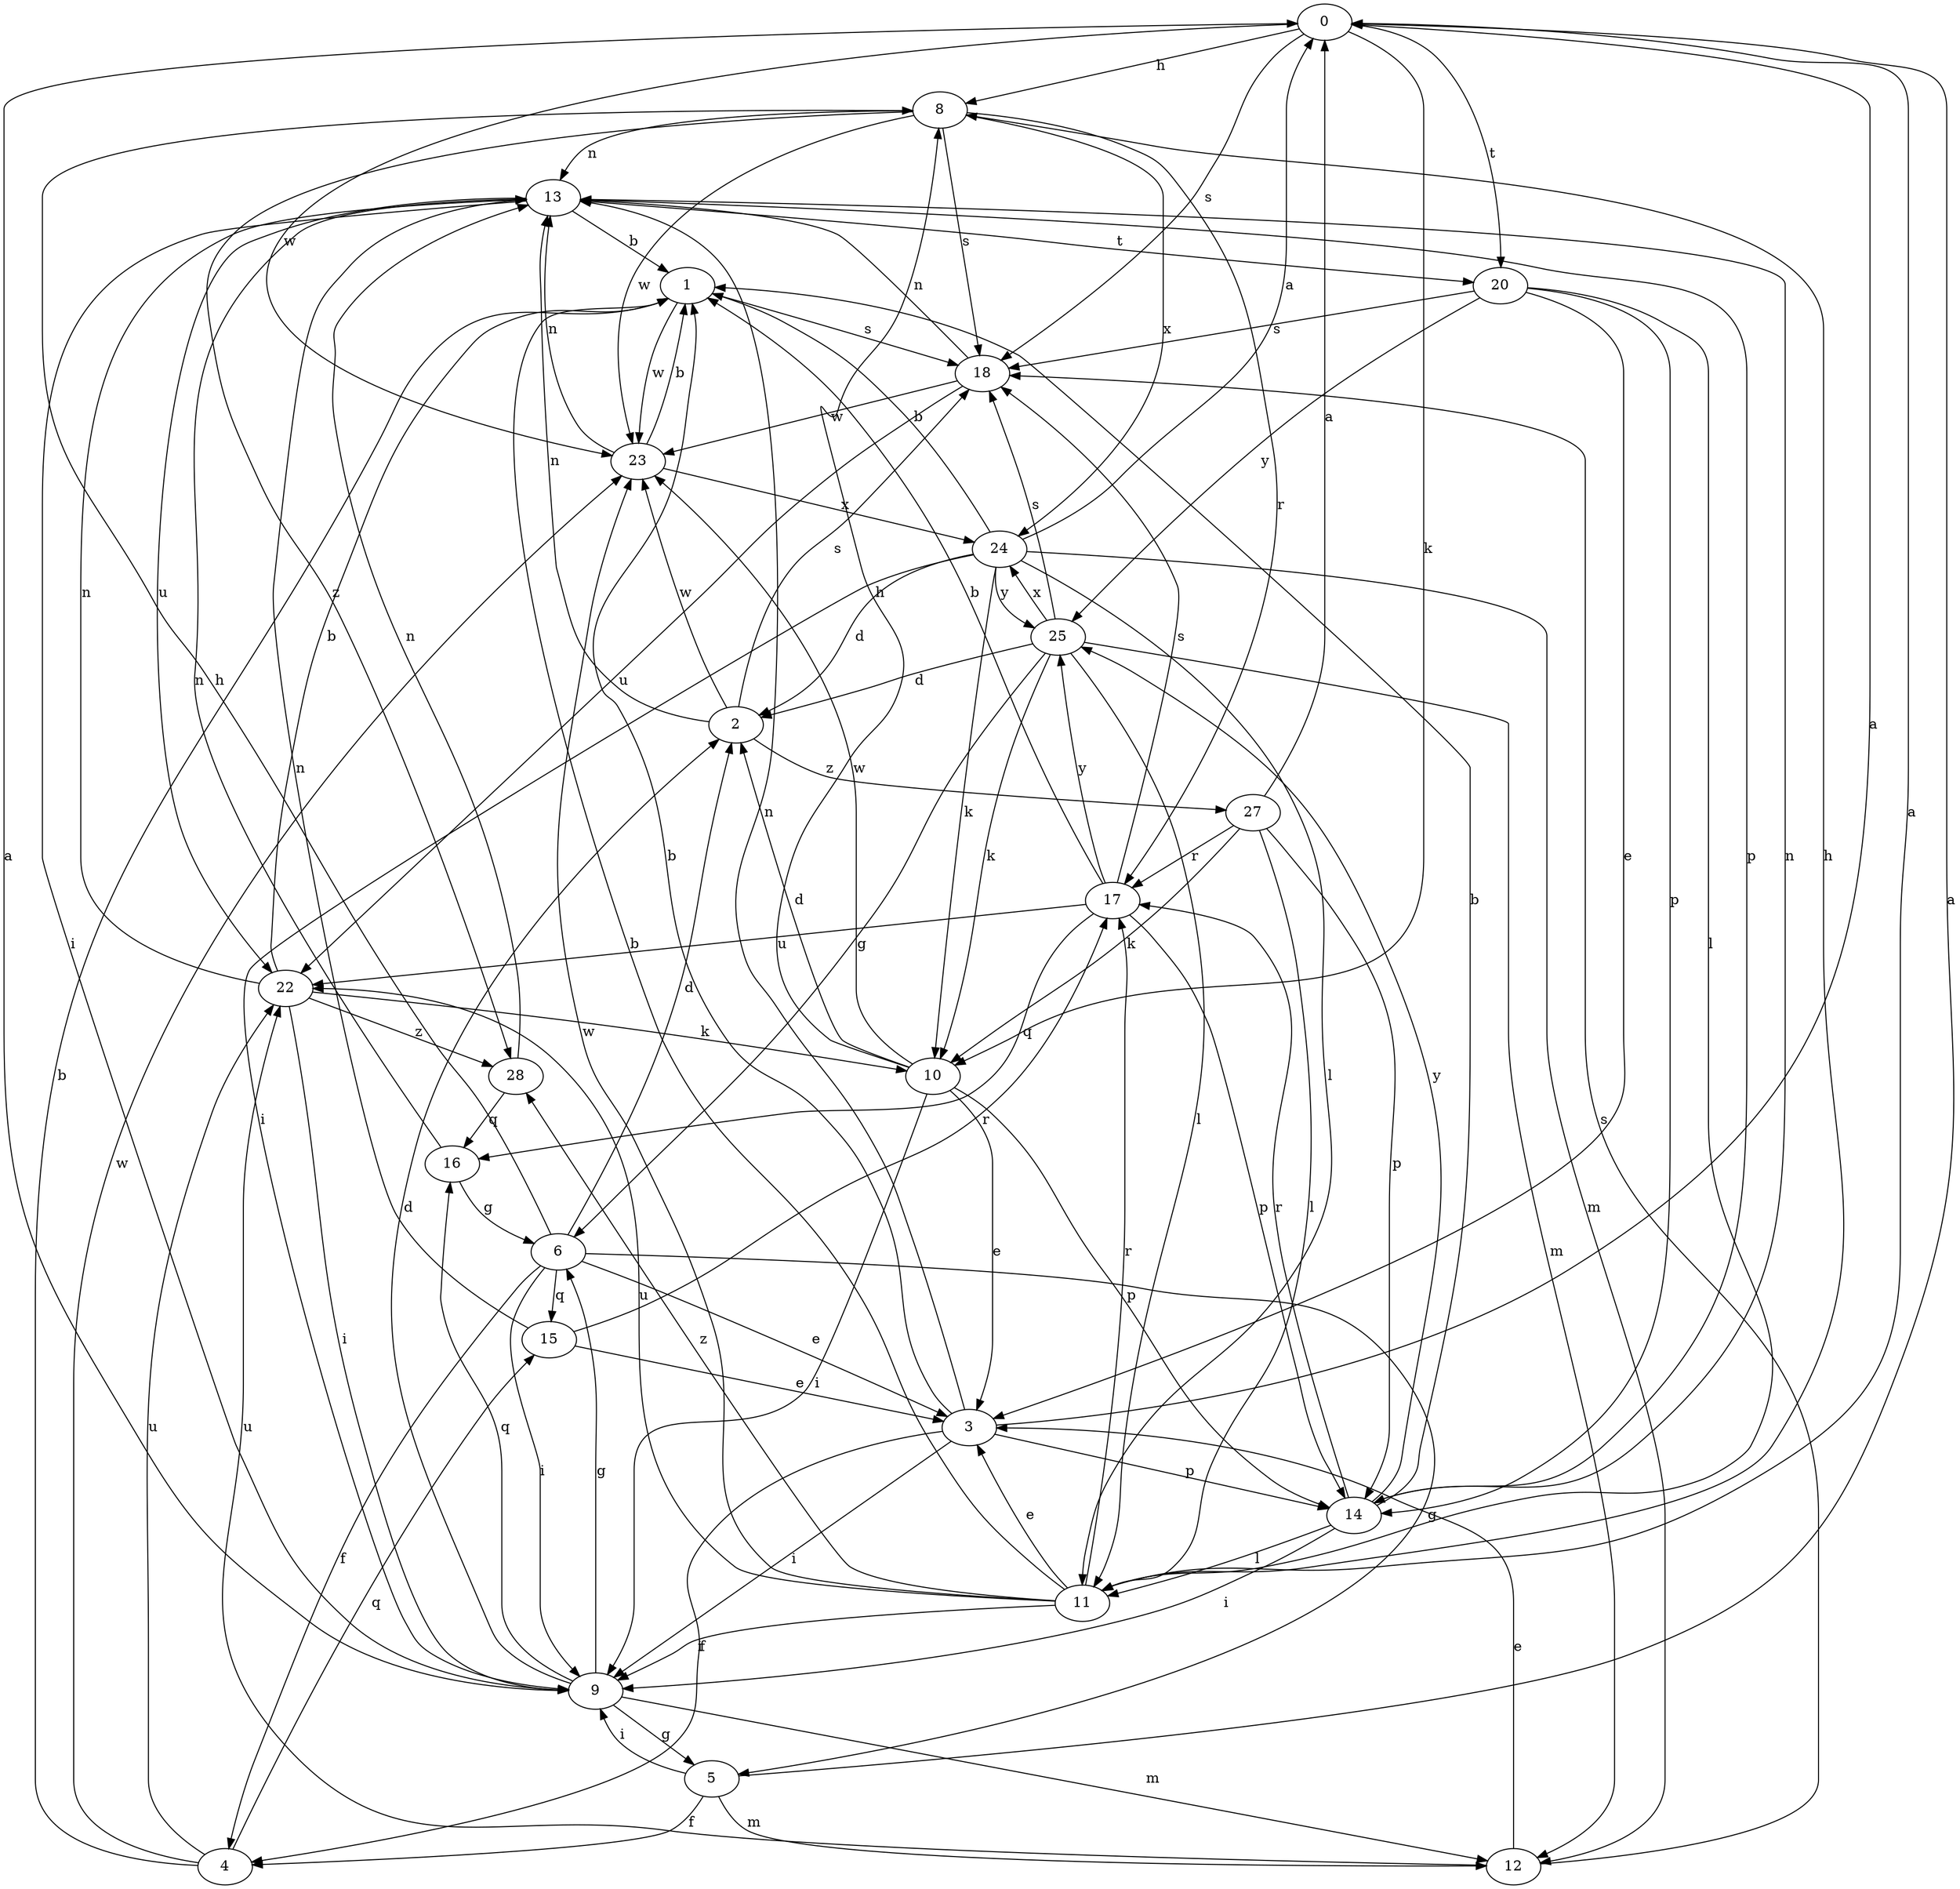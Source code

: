 strict digraph  {
0;
1;
2;
3;
4;
5;
6;
8;
9;
10;
11;
12;
13;
14;
15;
16;
17;
18;
20;
22;
23;
24;
25;
27;
28;
0 -> 8  [label=h];
0 -> 10  [label=k];
0 -> 18  [label=s];
0 -> 20  [label=t];
0 -> 23  [label=w];
1 -> 18  [label=s];
1 -> 23  [label=w];
2 -> 13  [label=n];
2 -> 18  [label=s];
2 -> 23  [label=w];
2 -> 27  [label=z];
3 -> 0  [label=a];
3 -> 1  [label=b];
3 -> 4  [label=f];
3 -> 9  [label=i];
3 -> 13  [label=n];
3 -> 14  [label=p];
4 -> 1  [label=b];
4 -> 15  [label=q];
4 -> 22  [label=u];
4 -> 23  [label=w];
5 -> 0  [label=a];
5 -> 4  [label=f];
5 -> 9  [label=i];
5 -> 12  [label=m];
6 -> 2  [label=d];
6 -> 3  [label=e];
6 -> 4  [label=f];
6 -> 5  [label=g];
6 -> 8  [label=h];
6 -> 9  [label=i];
6 -> 15  [label=q];
8 -> 13  [label=n];
8 -> 17  [label=r];
8 -> 18  [label=s];
8 -> 23  [label=w];
8 -> 24  [label=x];
8 -> 28  [label=z];
9 -> 0  [label=a];
9 -> 2  [label=d];
9 -> 5  [label=g];
9 -> 6  [label=g];
9 -> 12  [label=m];
9 -> 16  [label=q];
10 -> 2  [label=d];
10 -> 3  [label=e];
10 -> 8  [label=h];
10 -> 9  [label=i];
10 -> 14  [label=p];
10 -> 23  [label=w];
11 -> 0  [label=a];
11 -> 1  [label=b];
11 -> 3  [label=e];
11 -> 8  [label=h];
11 -> 9  [label=i];
11 -> 17  [label=r];
11 -> 22  [label=u];
11 -> 23  [label=w];
11 -> 28  [label=z];
12 -> 3  [label=e];
12 -> 18  [label=s];
12 -> 22  [label=u];
13 -> 1  [label=b];
13 -> 9  [label=i];
13 -> 14  [label=p];
13 -> 20  [label=t];
13 -> 22  [label=u];
14 -> 1  [label=b];
14 -> 9  [label=i];
14 -> 11  [label=l];
14 -> 13  [label=n];
14 -> 17  [label=r];
14 -> 25  [label=y];
15 -> 3  [label=e];
15 -> 13  [label=n];
15 -> 17  [label=r];
16 -> 6  [label=g];
16 -> 13  [label=n];
17 -> 1  [label=b];
17 -> 14  [label=p];
17 -> 16  [label=q];
17 -> 18  [label=s];
17 -> 22  [label=u];
17 -> 25  [label=y];
18 -> 13  [label=n];
18 -> 22  [label=u];
18 -> 23  [label=w];
20 -> 3  [label=e];
20 -> 11  [label=l];
20 -> 14  [label=p];
20 -> 18  [label=s];
20 -> 25  [label=y];
22 -> 1  [label=b];
22 -> 9  [label=i];
22 -> 10  [label=k];
22 -> 13  [label=n];
22 -> 28  [label=z];
23 -> 1  [label=b];
23 -> 13  [label=n];
23 -> 24  [label=x];
24 -> 0  [label=a];
24 -> 1  [label=b];
24 -> 2  [label=d];
24 -> 9  [label=i];
24 -> 10  [label=k];
24 -> 11  [label=l];
24 -> 12  [label=m];
24 -> 25  [label=y];
25 -> 2  [label=d];
25 -> 6  [label=g];
25 -> 10  [label=k];
25 -> 11  [label=l];
25 -> 12  [label=m];
25 -> 18  [label=s];
25 -> 24  [label=x];
27 -> 0  [label=a];
27 -> 10  [label=k];
27 -> 11  [label=l];
27 -> 14  [label=p];
27 -> 17  [label=r];
28 -> 13  [label=n];
28 -> 16  [label=q];
}
